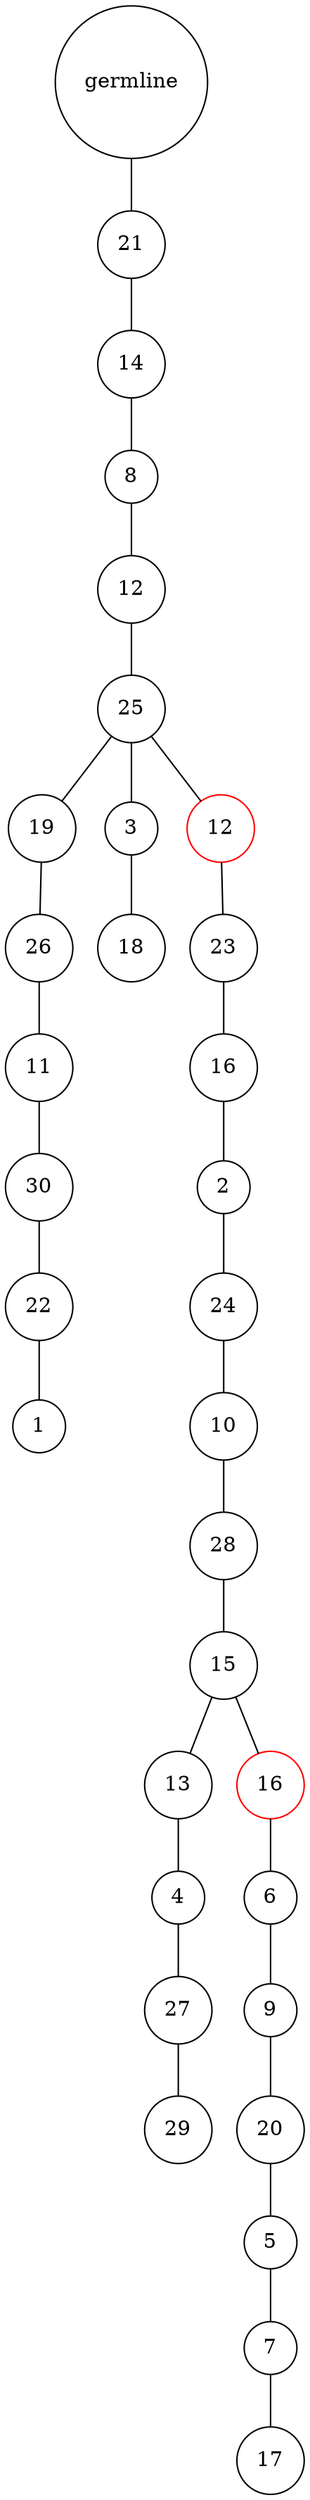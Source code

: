 graph {
	rankdir=UD;
	splines=line;
	node [shape=circle]
	"0x7ff018783be0" [label="germline"];
	"0x7ff018783c10" [label="21"];
	"0x7ff018783be0" -- "0x7ff018783c10" ;
	"0x7ff018783c40" [label="14"];
	"0x7ff018783c10" -- "0x7ff018783c40" ;
	"0x7ff018783c70" [label="8"];
	"0x7ff018783c40" -- "0x7ff018783c70" ;
	"0x7ff018783ca0" [label="12"];
	"0x7ff018783c70" -- "0x7ff018783ca0" ;
	"0x7ff018783cd0" [label="25"];
	"0x7ff018783ca0" -- "0x7ff018783cd0" ;
	"0x7ff018783d00" [label="19"];
	"0x7ff018783cd0" -- "0x7ff018783d00" ;
	"0x7ff018783d30" [label="26"];
	"0x7ff018783d00" -- "0x7ff018783d30" ;
	"0x7ff018783d60" [label="11"];
	"0x7ff018783d30" -- "0x7ff018783d60" ;
	"0x7ff018783d90" [label="30"];
	"0x7ff018783d60" -- "0x7ff018783d90" ;
	"0x7ff018783dc0" [label="22"];
	"0x7ff018783d90" -- "0x7ff018783dc0" ;
	"0x7ff018783df0" [label="1"];
	"0x7ff018783dc0" -- "0x7ff018783df0" ;
	"0x7ff018783e20" [label="3"];
	"0x7ff018783cd0" -- "0x7ff018783e20" ;
	"0x7ff018783e50" [label="18"];
	"0x7ff018783e20" -- "0x7ff018783e50" ;
	"0x7ff018783e80" [label="12",color="red"];
	"0x7ff018783cd0" -- "0x7ff018783e80" ;
	"0x7ff018783eb0" [label="23"];
	"0x7ff018783e80" -- "0x7ff018783eb0" ;
	"0x7ff018783ee0" [label="16"];
	"0x7ff018783eb0" -- "0x7ff018783ee0" ;
	"0x7ff018783f10" [label="2"];
	"0x7ff018783ee0" -- "0x7ff018783f10" ;
	"0x7ff018783f40" [label="24"];
	"0x7ff018783f10" -- "0x7ff018783f40" ;
	"0x7ff018783f70" [label="10"];
	"0x7ff018783f40" -- "0x7ff018783f70" ;
	"0x7ff018783fa0" [label="28"];
	"0x7ff018783f70" -- "0x7ff018783fa0" ;
	"0x7ff018783fd0" [label="15"];
	"0x7ff018783fa0" -- "0x7ff018783fd0" ;
	"0x7ff018712040" [label="13"];
	"0x7ff018783fd0" -- "0x7ff018712040" ;
	"0x7ff018712070" [label="4"];
	"0x7ff018712040" -- "0x7ff018712070" ;
	"0x7ff0187120a0" [label="27"];
	"0x7ff018712070" -- "0x7ff0187120a0" ;
	"0x7ff0187120d0" [label="29"];
	"0x7ff0187120a0" -- "0x7ff0187120d0" ;
	"0x7ff018712100" [label="16",color="red"];
	"0x7ff018783fd0" -- "0x7ff018712100" ;
	"0x7ff018712130" [label="6"];
	"0x7ff018712100" -- "0x7ff018712130" ;
	"0x7ff018712160" [label="9"];
	"0x7ff018712130" -- "0x7ff018712160" ;
	"0x7ff018712190" [label="20"];
	"0x7ff018712160" -- "0x7ff018712190" ;
	"0x7ff0187121c0" [label="5"];
	"0x7ff018712190" -- "0x7ff0187121c0" ;
	"0x7ff0187121f0" [label="7"];
	"0x7ff0187121c0" -- "0x7ff0187121f0" ;
	"0x7ff018712220" [label="17"];
	"0x7ff0187121f0" -- "0x7ff018712220" ;
}
